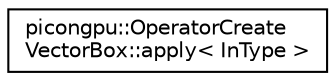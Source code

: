digraph "Graphical Class Hierarchy"
{
 // LATEX_PDF_SIZE
  edge [fontname="Helvetica",fontsize="10",labelfontname="Helvetica",labelfontsize="10"];
  node [fontname="Helvetica",fontsize="10",shape=record];
  rankdir="LR";
  Node0 [label="picongpu::OperatorCreate\lVectorBox::apply\< InType \>",height=0.2,width=0.4,color="black", fillcolor="white", style="filled",URL="$structpicongpu_1_1_operator_create_vector_box_1_1apply.html",tooltip=" "];
}

